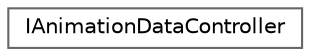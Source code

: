 digraph "Graphical Class Hierarchy"
{
 // INTERACTIVE_SVG=YES
 // LATEX_PDF_SIZE
  bgcolor="transparent";
  edge [fontname=Helvetica,fontsize=10,labelfontname=Helvetica,labelfontsize=10];
  node [fontname=Helvetica,fontsize=10,shape=box,height=0.2,width=0.4];
  rankdir="LR";
  Node0 [id="Node000000",label="IAnimationDataController",height=0.2,width=0.4,color="grey40", fillcolor="white", style="filled",URL="$d5/db0/classIAnimationDataController.html",tooltip=" "];
}
